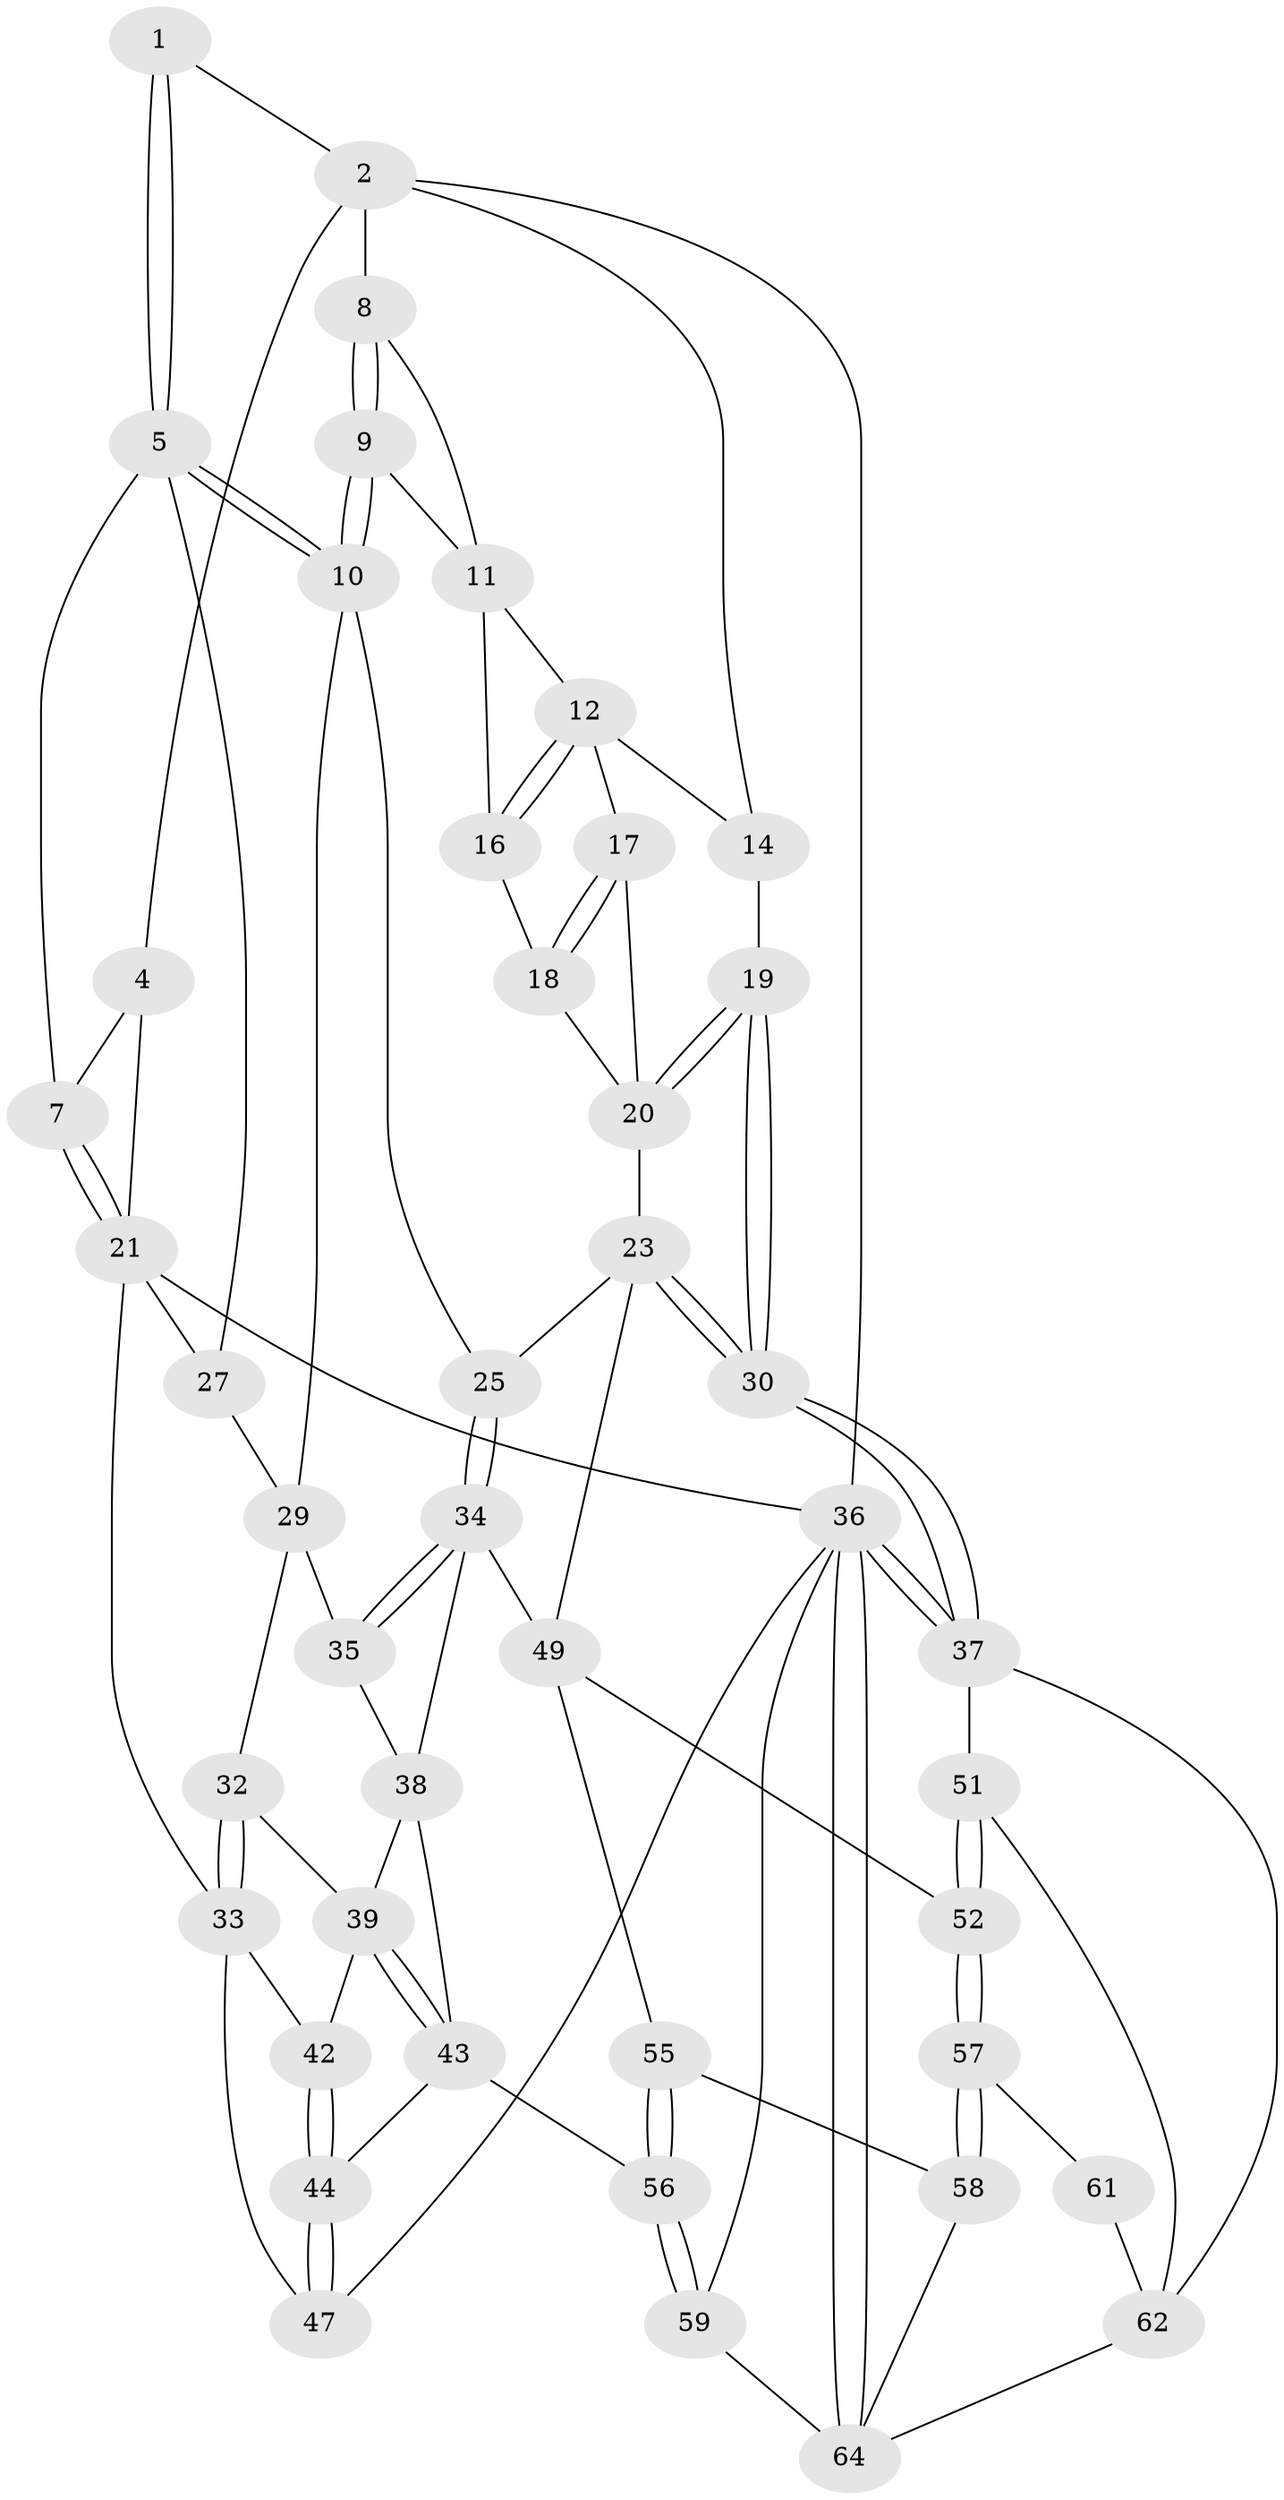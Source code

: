 // Generated by graph-tools (version 1.1) at 2025/24/03/03/25 07:24:35]
// undirected, 45 vertices, 102 edges
graph export_dot {
graph [start="1"]
  node [color=gray90,style=filled];
  1 [pos="+0.6286113910469993+0"];
  2 [pos="+0.7702654647645482+0",super="+3"];
  4 [pos="+0.19118382185967187+0"];
  5 [pos="+0.5829657405031492+0",super="+6"];
  7 [pos="+0.25174737749972564+0.1200585423511158"];
  8 [pos="+0.7781663695054191+0"];
  9 [pos="+0.6204944191962253+0.26123232207047015"];
  10 [pos="+0.5962711020737885+0.2702631201270448",super="+26"];
  11 [pos="+0.8158043012909025+0.014249795228007678",super="+15"];
  12 [pos="+0.8936572434329513+0.10489211320116558",super="+13"];
  14 [pos="+1+0.0357058250285652"];
  16 [pos="+0.7477761938145085+0.24924192282593605"];
  17 [pos="+0.9124240280346064+0.1969510751429942"];
  18 [pos="+0.7763338608606871+0.2588123609650578"];
  19 [pos="+1+0.25320885564091206"];
  20 [pos="+0.9509590487607208+0.26803337778582087",super="+22"];
  21 [pos="+0+0.3228967491824793",super="+28"];
  23 [pos="+0.9035105776142593+0.5218161326248139",super="+24"];
  25 [pos="+0.5600774434114588+0.34410334072431237"];
  27 [pos="+0.411030595101845+0.30390271758290843"];
  29 [pos="+0.41750548907952933+0.310161220744408",super="+31"];
  30 [pos="+1+0.6439300229462913"];
  32 [pos="+0.2612258306518681+0.5037292648132852"];
  33 [pos="+0+0.4327070787567624",super="+41"];
  34 [pos="+0.5798366930910748+0.6065602860643771",super="+45"];
  35 [pos="+0.38673841228661165+0.5579155668678396"];
  36 [pos="+1+1",super="+48"];
  37 [pos="+1+0.7641592812923182",super="+50"];
  38 [pos="+0.3794614749852905+0.6385884942573056",super="+46"];
  39 [pos="+0.29790682849446576+0.7104989606476702",super="+40"];
  42 [pos="+0.13982922556580568+0.6338548973046111"];
  43 [pos="+0.28396932023950155+0.808178954514081",super="+54"];
  44 [pos="+0.14313806115764446+0.6861576835947715"];
  47 [pos="+0+0.9147916092601739"];
  49 [pos="+0.6442857939368619+0.7036959382608668",super="+53"];
  51 [pos="+1+0.806517818368606",super="+60"];
  52 [pos="+0.7064662805598027+0.7749227245453243"];
  55 [pos="+0.6562355490702835+0.9355524675732826"];
  56 [pos="+0.3111486263674174+0.9974128644778805"];
  57 [pos="+0.7922100934946084+0.9173104527613677"];
  58 [pos="+0.7218894506802483+1"];
  59 [pos="+0.19905162317083752+1"];
  61 [pos="+0.8011063002240907+0.9177923447248596"];
  62 [pos="+0.8719504538869612+0.9924602846728623",super="+63"];
  64 [pos="+0.8349067065914725+1",super="+65"];
  1 -- 2;
  1 -- 5;
  1 -- 5;
  2 -- 8;
  2 -- 4;
  2 -- 14;
  2 -- 36;
  4 -- 7;
  4 -- 21;
  5 -- 10;
  5 -- 10;
  5 -- 27;
  5 -- 7;
  7 -- 21;
  7 -- 21;
  8 -- 9;
  8 -- 9;
  8 -- 11;
  9 -- 10;
  9 -- 10;
  9 -- 11;
  10 -- 25;
  10 -- 29;
  11 -- 12;
  11 -- 16;
  12 -- 16;
  12 -- 16;
  12 -- 17;
  12 -- 14;
  14 -- 19;
  16 -- 18;
  17 -- 18;
  17 -- 18;
  17 -- 20;
  18 -- 20;
  19 -- 20;
  19 -- 20;
  19 -- 30;
  19 -- 30;
  20 -- 23;
  21 -- 36;
  21 -- 33;
  21 -- 27;
  23 -- 30;
  23 -- 30;
  23 -- 25;
  23 -- 49;
  25 -- 34;
  25 -- 34;
  27 -- 29;
  29 -- 32;
  29 -- 35;
  30 -- 37;
  30 -- 37;
  32 -- 33;
  32 -- 33;
  32 -- 39;
  33 -- 42;
  33 -- 47;
  34 -- 35;
  34 -- 35;
  34 -- 49;
  34 -- 38;
  35 -- 38;
  36 -- 37;
  36 -- 37;
  36 -- 64;
  36 -- 64;
  36 -- 59;
  36 -- 47;
  37 -- 51;
  37 -- 62;
  38 -- 39;
  38 -- 43;
  39 -- 43;
  39 -- 43;
  39 -- 42;
  42 -- 44;
  42 -- 44;
  43 -- 44;
  43 -- 56;
  44 -- 47;
  44 -- 47;
  49 -- 52;
  49 -- 55;
  51 -- 52;
  51 -- 52;
  51 -- 62;
  52 -- 57;
  52 -- 57;
  55 -- 56;
  55 -- 56;
  55 -- 58;
  56 -- 59;
  56 -- 59;
  57 -- 58;
  57 -- 58;
  57 -- 61;
  58 -- 64;
  59 -- 64;
  61 -- 62;
  62 -- 64;
}
